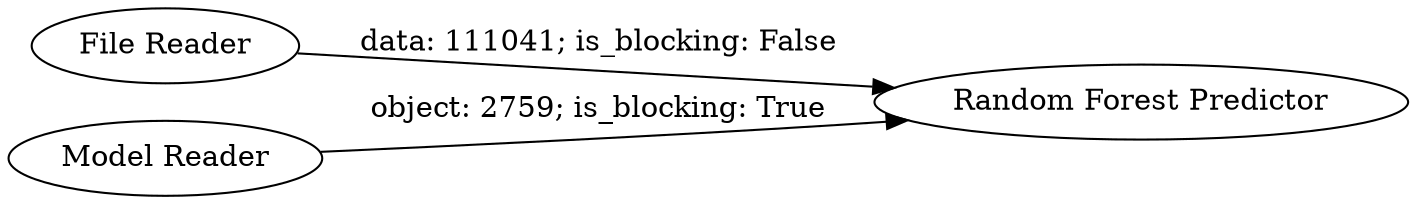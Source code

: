 digraph {
	"-4323455760240368754_2" [label="File Reader"]
	"-4323455760240368754_3" [label="Random Forest Predictor"]
	"-4323455760240368754_1" [label="Model Reader"]
	"-4323455760240368754_2" -> "-4323455760240368754_3" [label="data: 111041; is_blocking: False"]
	"-4323455760240368754_1" -> "-4323455760240368754_3" [label="object: 2759; is_blocking: True"]
	rankdir=LR
}
